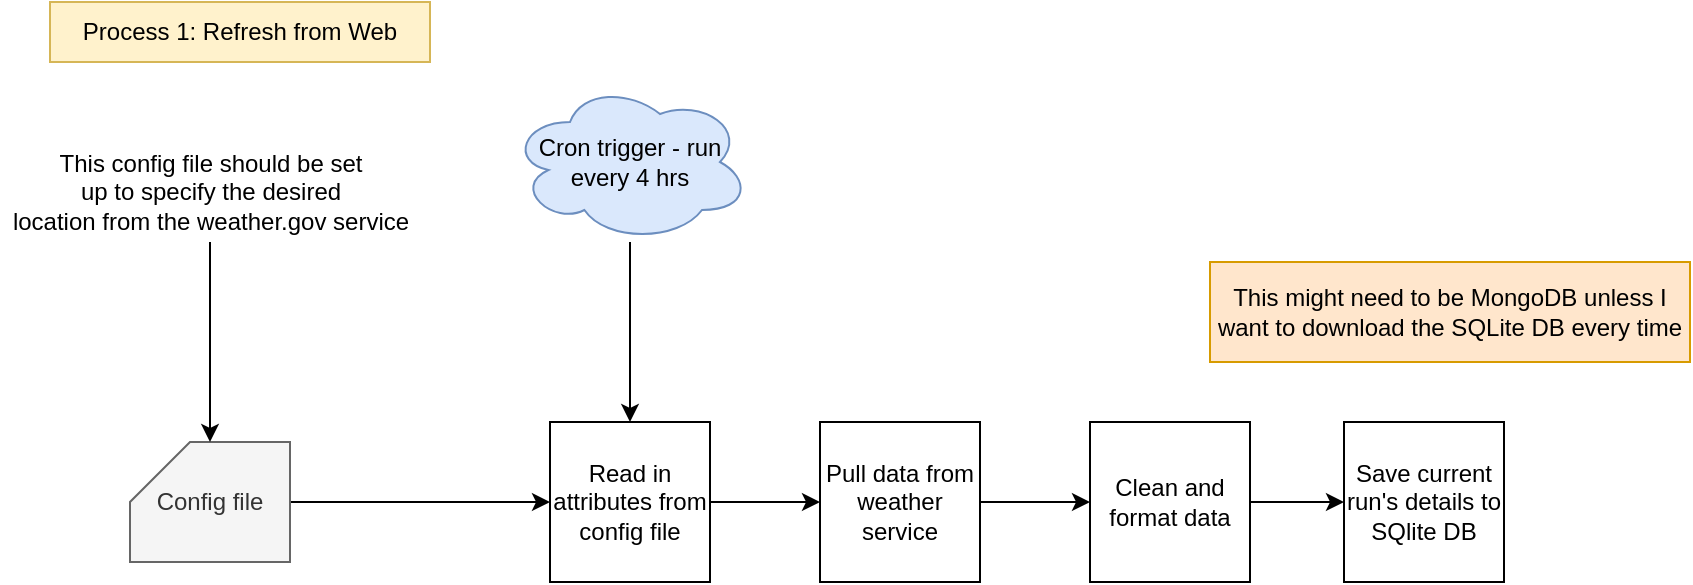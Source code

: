 <mxfile version="15.8.4" type="device"><diagram id="rFfu1ZrplBytUTx0DoF-" name="Page-1"><mxGraphModel dx="1956" dy="953" grid="1" gridSize="10" guides="1" tooltips="1" connect="1" arrows="1" fold="1" page="1" pageScale="1" pageWidth="850" pageHeight="1100" math="0" shadow="0"><root><mxCell id="0"/><mxCell id="1" parent="0"/><mxCell id="8XvXvtytXG0AMI2ng3jw-16" style="edgeStyle=orthogonalEdgeStyle;rounded=0;orthogonalLoop=1;jettySize=auto;html=1;entryX=0;entryY=0.5;entryDx=0;entryDy=0;" edge="1" parent="1" source="8XvXvtytXG0AMI2ng3jw-1" target="8XvXvtytXG0AMI2ng3jw-12"><mxGeometry relative="1" as="geometry"/></mxCell><mxCell id="8XvXvtytXG0AMI2ng3jw-1" value="Read in attributes from config file" style="whiteSpace=wrap;html=1;aspect=fixed;" vertex="1" parent="1"><mxGeometry x="250" y="210" width="80" height="80" as="geometry"/></mxCell><mxCell id="8XvXvtytXG0AMI2ng3jw-2" value="Save current run's details to SQlite DB" style="whiteSpace=wrap;html=1;aspect=fixed;" vertex="1" parent="1"><mxGeometry x="647" y="210" width="80" height="80" as="geometry"/></mxCell><mxCell id="8XvXvtytXG0AMI2ng3jw-7" style="edgeStyle=orthogonalEdgeStyle;rounded=0;orthogonalLoop=1;jettySize=auto;html=1;entryX=0.5;entryY=0;entryDx=0;entryDy=0;" edge="1" parent="1" source="8XvXvtytXG0AMI2ng3jw-6" target="8XvXvtytXG0AMI2ng3jw-1"><mxGeometry relative="1" as="geometry"/></mxCell><mxCell id="8XvXvtytXG0AMI2ng3jw-6" value="Cron trigger - run every 4 hrs" style="ellipse;shape=cloud;whiteSpace=wrap;html=1;fillColor=#dae8fc;strokeColor=#6c8ebf;" vertex="1" parent="1"><mxGeometry x="230" y="40" width="120" height="80" as="geometry"/></mxCell><mxCell id="8XvXvtytXG0AMI2ng3jw-11" style="edgeStyle=orthogonalEdgeStyle;rounded=0;orthogonalLoop=1;jettySize=auto;html=1;" edge="1" parent="1" source="8XvXvtytXG0AMI2ng3jw-8" target="8XvXvtytXG0AMI2ng3jw-1"><mxGeometry relative="1" as="geometry"/></mxCell><mxCell id="8XvXvtytXG0AMI2ng3jw-8" value="Config file" style="shape=card;whiteSpace=wrap;html=1;fillColor=#f5f5f5;fontColor=#333333;strokeColor=#666666;" vertex="1" parent="1"><mxGeometry x="40" y="220" width="80" height="60" as="geometry"/></mxCell><mxCell id="8XvXvtytXG0AMI2ng3jw-13" style="edgeStyle=orthogonalEdgeStyle;rounded=0;orthogonalLoop=1;jettySize=auto;html=1;entryX=0.5;entryY=0;entryDx=0;entryDy=0;entryPerimeter=0;" edge="1" parent="1" source="8XvXvtytXG0AMI2ng3jw-10" target="8XvXvtytXG0AMI2ng3jw-8"><mxGeometry relative="1" as="geometry"/></mxCell><mxCell id="8XvXvtytXG0AMI2ng3jw-10" value="This config file should be set &lt;br&gt;up to specify the desired &lt;br&gt;location from the weather.gov service" style="text;html=1;resizable=0;autosize=1;align=center;verticalAlign=middle;points=[];fillColor=none;strokeColor=none;rounded=0;" vertex="1" parent="1"><mxGeometry x="-25" y="70" width="210" height="50" as="geometry"/></mxCell><mxCell id="8XvXvtytXG0AMI2ng3jw-17" style="edgeStyle=orthogonalEdgeStyle;rounded=0;orthogonalLoop=1;jettySize=auto;html=1;entryX=0;entryY=0.5;entryDx=0;entryDy=0;" edge="1" parent="1" source="8XvXvtytXG0AMI2ng3jw-12" target="8XvXvtytXG0AMI2ng3jw-14"><mxGeometry relative="1" as="geometry"/></mxCell><mxCell id="8XvXvtytXG0AMI2ng3jw-12" value="Pull data from weather service" style="whiteSpace=wrap;html=1;aspect=fixed;" vertex="1" parent="1"><mxGeometry x="385" y="210" width="80" height="80" as="geometry"/></mxCell><mxCell id="8XvXvtytXG0AMI2ng3jw-18" style="edgeStyle=orthogonalEdgeStyle;rounded=0;orthogonalLoop=1;jettySize=auto;html=1;entryX=0;entryY=0.5;entryDx=0;entryDy=0;" edge="1" parent="1" source="8XvXvtytXG0AMI2ng3jw-14" target="8XvXvtytXG0AMI2ng3jw-2"><mxGeometry relative="1" as="geometry"/></mxCell><mxCell id="8XvXvtytXG0AMI2ng3jw-14" value="Clean and format data" style="whiteSpace=wrap;html=1;aspect=fixed;" vertex="1" parent="1"><mxGeometry x="520" y="210" width="80" height="80" as="geometry"/></mxCell><mxCell id="8XvXvtytXG0AMI2ng3jw-15" value="Process 1: Refresh from Web" style="rounded=0;whiteSpace=wrap;html=1;fillColor=#fff2cc;strokeColor=#d6b656;" vertex="1" parent="1"><mxGeometry width="190" height="30" as="geometry"/></mxCell><mxCell id="8XvXvtytXG0AMI2ng3jw-19" value="This might need to be MongoDB unless I want to download the SQLite DB every time" style="ellipse;shape=rectangle;whiteSpace=wrap;html=1;fillColor=#ffe6cc;strokeColor=#d79b00;" vertex="1" parent="1"><mxGeometry x="580" y="130" width="240" height="50" as="geometry"/></mxCell></root></mxGraphModel></diagram></mxfile>